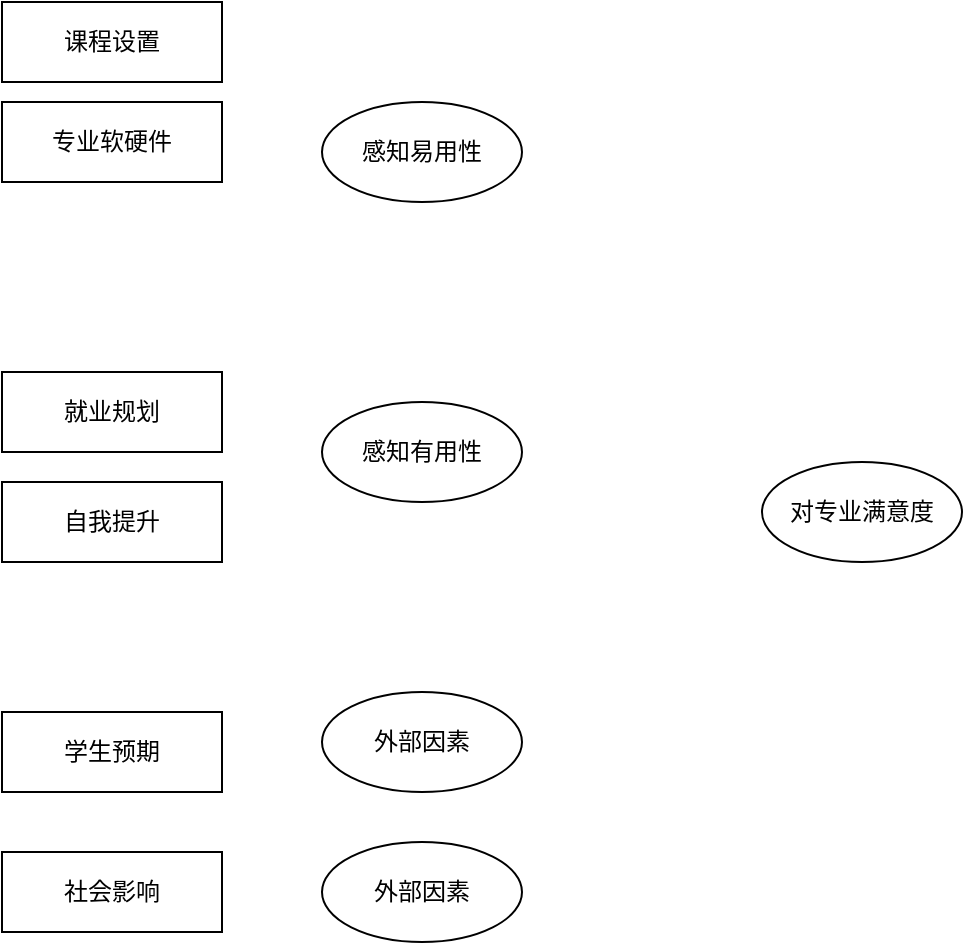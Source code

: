 <mxfile version="20.0.4" type="github">
  <diagram id="vBt3sn6HJDN9qLxEhTRC" name="Page-1">
    <mxGraphModel dx="953" dy="525" grid="1" gridSize="10" guides="1" tooltips="1" connect="1" arrows="1" fold="1" page="1" pageScale="1" pageWidth="827" pageHeight="1169" math="0" shadow="0">
      <root>
        <mxCell id="0" />
        <mxCell id="1" parent="0" />
        <mxCell id="4FVPEQLWdU8eQu1aVHbL-1" value="感知易用性" style="ellipse;whiteSpace=wrap;html=1;" vertex="1" parent="1">
          <mxGeometry x="380" y="450" width="100" height="50" as="geometry" />
        </mxCell>
        <mxCell id="4FVPEQLWdU8eQu1aVHbL-3" value="感知有用性" style="ellipse;whiteSpace=wrap;html=1;" vertex="1" parent="1">
          <mxGeometry x="380" y="600" width="100" height="50" as="geometry" />
        </mxCell>
        <mxCell id="4FVPEQLWdU8eQu1aVHbL-4" value="外部因素" style="ellipse;whiteSpace=wrap;html=1;" vertex="1" parent="1">
          <mxGeometry x="380" y="745" width="100" height="50" as="geometry" />
        </mxCell>
        <mxCell id="4FVPEQLWdU8eQu1aVHbL-5" value="对专业满意度" style="ellipse;whiteSpace=wrap;html=1;" vertex="1" parent="1">
          <mxGeometry x="600" y="630" width="100" height="50" as="geometry" />
        </mxCell>
        <mxCell id="4FVPEQLWdU8eQu1aVHbL-6" value="就业规划" style="rounded=0;whiteSpace=wrap;html=1;" vertex="1" parent="1">
          <mxGeometry x="220" y="585" width="110" height="40" as="geometry" />
        </mxCell>
        <mxCell id="4FVPEQLWdU8eQu1aVHbL-7" value="课程设置" style="rounded=0;whiteSpace=wrap;html=1;" vertex="1" parent="1">
          <mxGeometry x="220" y="400" width="110" height="40" as="geometry" />
        </mxCell>
        <mxCell id="4FVPEQLWdU8eQu1aVHbL-10" value="专业软硬件" style="rounded=0;whiteSpace=wrap;html=1;" vertex="1" parent="1">
          <mxGeometry x="220" y="450" width="110" height="40" as="geometry" />
        </mxCell>
        <mxCell id="4FVPEQLWdU8eQu1aVHbL-12" value="自我提升" style="rounded=0;whiteSpace=wrap;html=1;" vertex="1" parent="1">
          <mxGeometry x="220" y="640" width="110" height="40" as="geometry" />
        </mxCell>
        <mxCell id="4FVPEQLWdU8eQu1aVHbL-13" value="学生预期" style="rounded=0;whiteSpace=wrap;html=1;" vertex="1" parent="1">
          <mxGeometry x="220" y="755" width="110" height="40" as="geometry" />
        </mxCell>
        <mxCell id="4FVPEQLWdU8eQu1aVHbL-15" value="外部因素" style="ellipse;whiteSpace=wrap;html=1;" vertex="1" parent="1">
          <mxGeometry x="380" y="820" width="100" height="50" as="geometry" />
        </mxCell>
        <mxCell id="4FVPEQLWdU8eQu1aVHbL-16" value="社会影响" style="rounded=0;whiteSpace=wrap;html=1;" vertex="1" parent="1">
          <mxGeometry x="220" y="825" width="110" height="40" as="geometry" />
        </mxCell>
      </root>
    </mxGraphModel>
  </diagram>
</mxfile>

